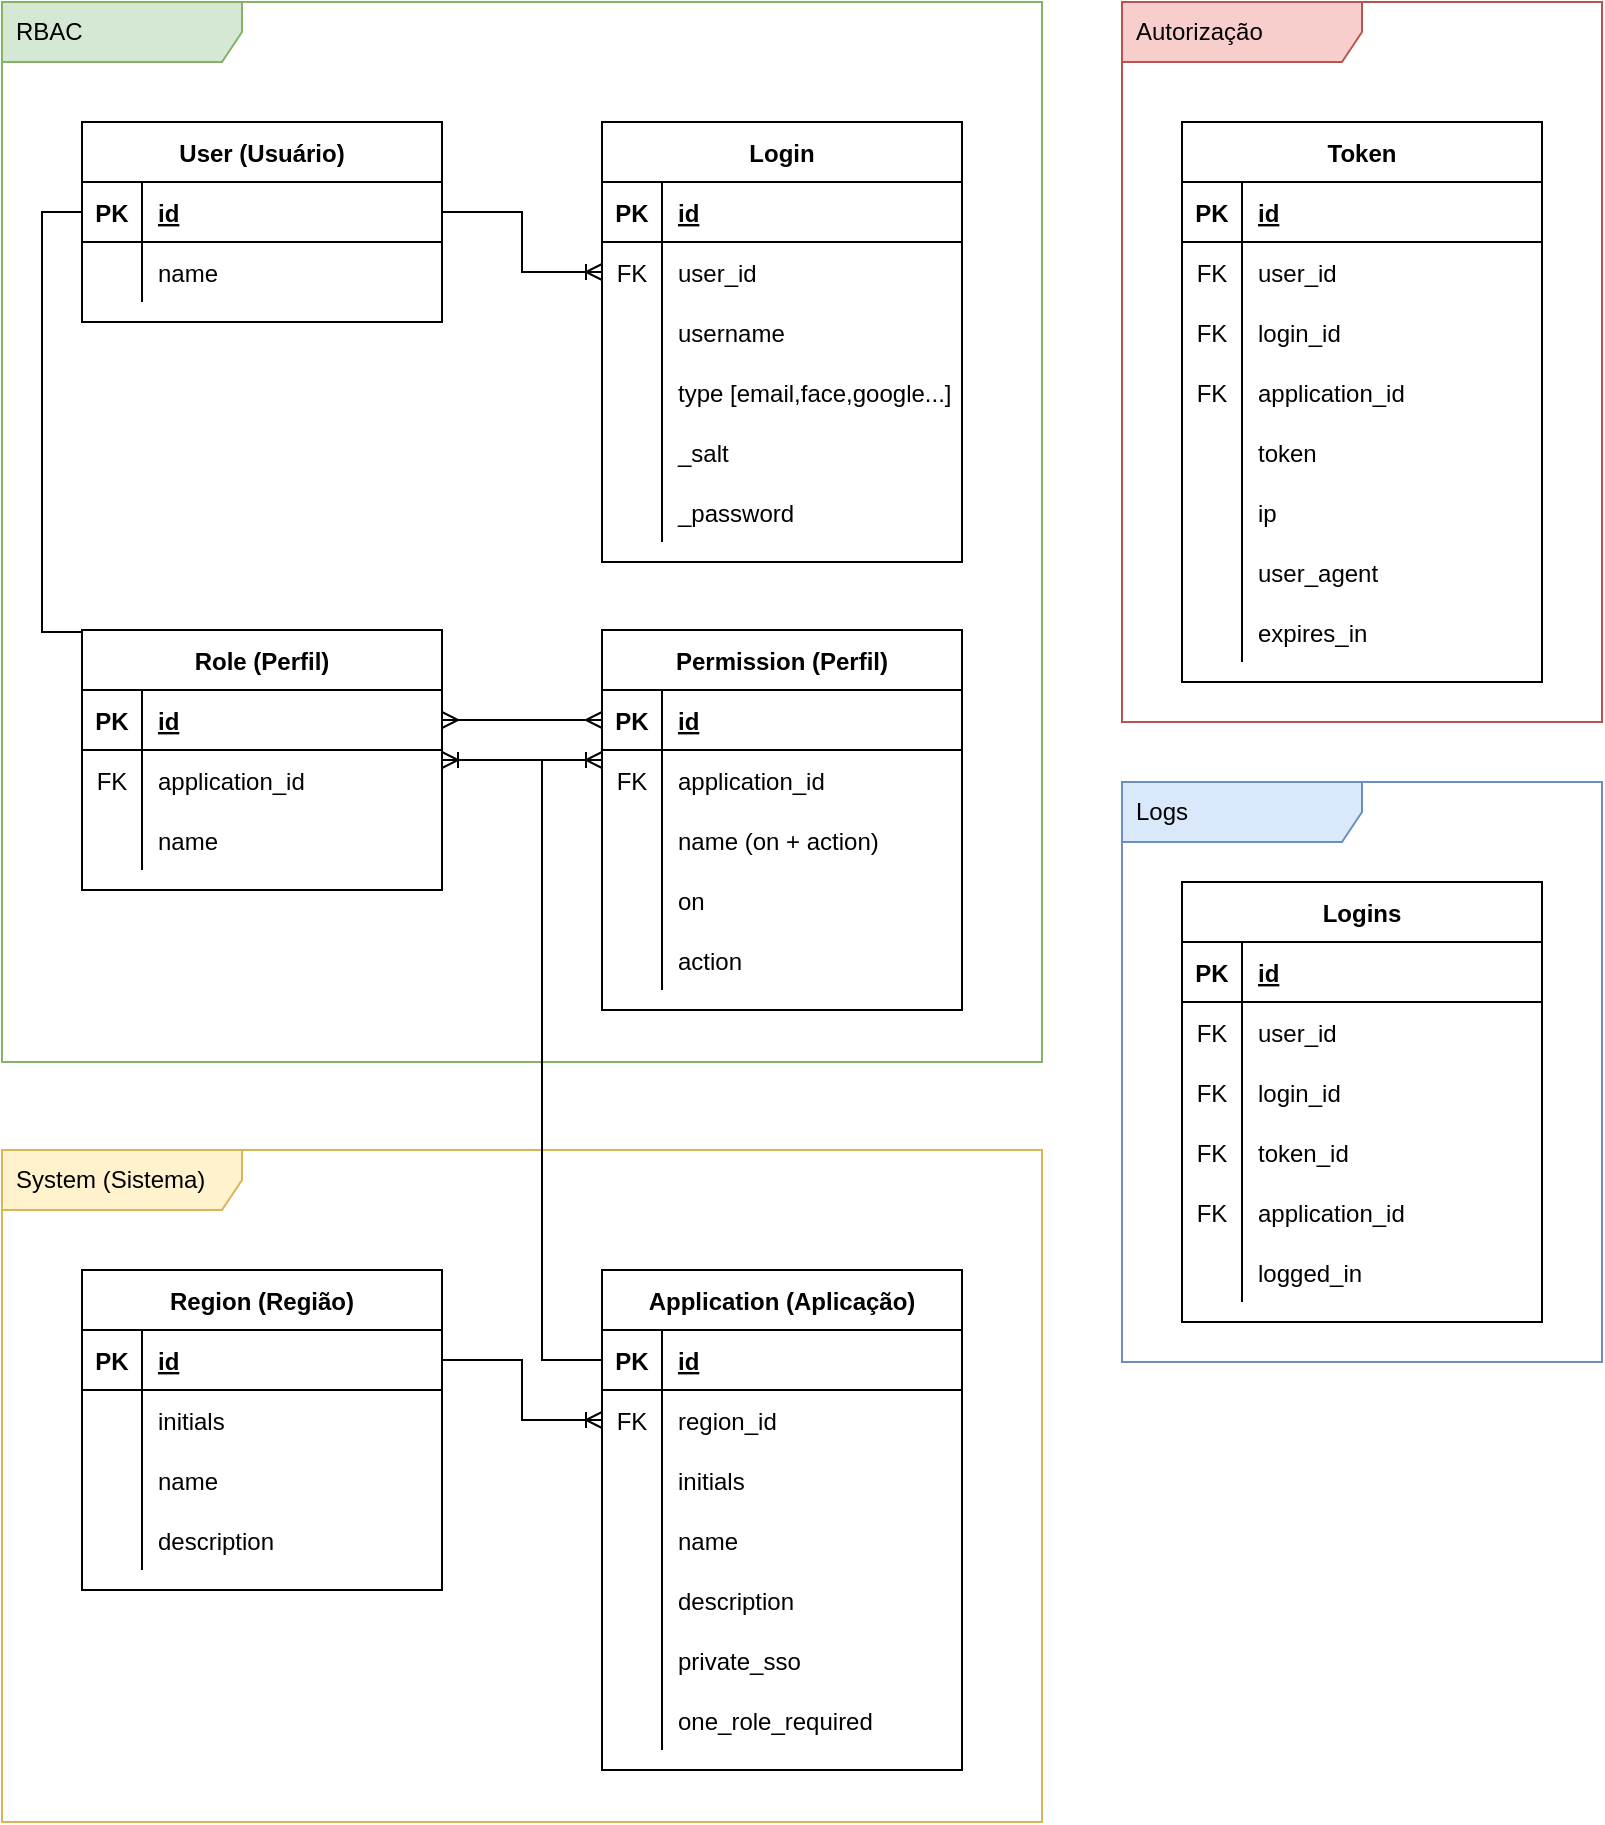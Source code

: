 <mxfile version="17.4.2" type="device"><diagram id="7L22PX9QV5Uu25FfbXxa" name="Page-1"><mxGraphModel dx="1422" dy="873" grid="1" gridSize="10" guides="1" tooltips="1" connect="1" arrows="1" fold="1" page="1" pageScale="1" pageWidth="850" pageHeight="1100" math="0" shadow="0"><root><mxCell id="0"/><mxCell id="1" parent="0"/><mxCell id="pGG53YKGma42JUIy1gXs-1" value="RBAC" style="shape=umlFrame;whiteSpace=wrap;html=1;width=120;height=30;boundedLbl=1;verticalAlign=middle;align=left;spacingLeft=5;fillColor=#d5e8d4;strokeColor=#82b366;swimlaneFillColor=default;" parent="1" vertex="1"><mxGeometry x="23" y="30" width="520" height="530" as="geometry"/></mxCell><mxCell id="pGG53YKGma42JUIy1gXs-2" value="Autorização" style="shape=umlFrame;whiteSpace=wrap;html=1;width=120;height=30;boundedLbl=1;verticalAlign=middle;align=left;spacingLeft=5;fillColor=#f8cecc;strokeColor=#b85450;swimlaneFillColor=default;" parent="1" vertex="1"><mxGeometry x="583" y="30" width="240" height="360" as="geometry"/></mxCell><mxCell id="pGG53YKGma42JUIy1gXs-66" style="edgeStyle=orthogonalEdgeStyle;rounded=0;orthogonalLoop=1;jettySize=auto;html=1;endArrow=ERoneToMany;endFill=0;" parent="1" source="pGG53YKGma42JUIy1gXs-23" target="pGG53YKGma42JUIy1gXs-36" edge="1"><mxGeometry relative="1" as="geometry"><Array as="points"><mxPoint x="43" y="135"/><mxPoint x="43" y="345"/></Array></mxGeometry></mxCell><mxCell id="pGG53YKGma42JUIy1gXs-22" value="User (Usuário)" style="shape=table;startSize=30;container=1;collapsible=1;childLayout=tableLayout;fixedRows=1;rowLines=0;fontStyle=1;align=center;resizeLast=1;" parent="1" vertex="1"><mxGeometry x="63" y="90" width="180" height="100" as="geometry"><mxRectangle x="60" y="400" width="60" height="30" as="alternateBounds"/></mxGeometry></mxCell><mxCell id="pGG53YKGma42JUIy1gXs-23" value="" style="shape=tableRow;horizontal=0;startSize=0;swimlaneHead=0;swimlaneBody=0;fillColor=none;collapsible=0;dropTarget=0;points=[[0,0.5],[1,0.5]];portConstraint=eastwest;top=0;left=0;right=0;bottom=1;" parent="pGG53YKGma42JUIy1gXs-22" vertex="1"><mxGeometry y="30" width="180" height="30" as="geometry"/></mxCell><mxCell id="pGG53YKGma42JUIy1gXs-24" value="PK" style="shape=partialRectangle;connectable=0;fillColor=none;top=0;left=0;bottom=0;right=0;fontStyle=1;overflow=hidden;" parent="pGG53YKGma42JUIy1gXs-23" vertex="1"><mxGeometry width="30" height="30" as="geometry"><mxRectangle width="30" height="30" as="alternateBounds"/></mxGeometry></mxCell><mxCell id="pGG53YKGma42JUIy1gXs-25" value="id" style="shape=partialRectangle;connectable=0;fillColor=none;top=0;left=0;bottom=0;right=0;align=left;spacingLeft=6;fontStyle=5;overflow=hidden;" parent="pGG53YKGma42JUIy1gXs-23" vertex="1"><mxGeometry x="30" width="150" height="30" as="geometry"><mxRectangle width="150" height="30" as="alternateBounds"/></mxGeometry></mxCell><mxCell id="pGG53YKGma42JUIy1gXs-26" value="" style="shape=tableRow;horizontal=0;startSize=0;swimlaneHead=0;swimlaneBody=0;fillColor=none;collapsible=0;dropTarget=0;points=[[0,0.5],[1,0.5]];portConstraint=eastwest;top=0;left=0;right=0;bottom=0;" parent="pGG53YKGma42JUIy1gXs-22" vertex="1"><mxGeometry y="60" width="180" height="30" as="geometry"/></mxCell><mxCell id="pGG53YKGma42JUIy1gXs-27" value="" style="shape=partialRectangle;connectable=0;fillColor=none;top=0;left=0;bottom=0;right=0;editable=1;overflow=hidden;" parent="pGG53YKGma42JUIy1gXs-26" vertex="1"><mxGeometry width="30" height="30" as="geometry"><mxRectangle width="30" height="30" as="alternateBounds"/></mxGeometry></mxCell><mxCell id="pGG53YKGma42JUIy1gXs-28" value="name" style="shape=partialRectangle;connectable=0;fillColor=none;top=0;left=0;bottom=0;right=0;align=left;spacingLeft=6;overflow=hidden;" parent="pGG53YKGma42JUIy1gXs-26" vertex="1"><mxGeometry x="30" width="150" height="30" as="geometry"><mxRectangle width="150" height="30" as="alternateBounds"/></mxGeometry></mxCell><mxCell id="pGG53YKGma42JUIy1gXs-35" value="Role (Perfil)" style="shape=table;startSize=30;container=1;collapsible=1;childLayout=tableLayout;fixedRows=1;rowLines=0;fontStyle=1;align=center;resizeLast=1;" parent="1" vertex="1"><mxGeometry x="63" y="344" width="180" height="130" as="geometry"><mxRectangle x="60" y="400" width="60" height="30" as="alternateBounds"/></mxGeometry></mxCell><mxCell id="pGG53YKGma42JUIy1gXs-36" value="" style="shape=tableRow;horizontal=0;startSize=0;swimlaneHead=0;swimlaneBody=0;fillColor=none;collapsible=0;dropTarget=0;points=[[0,0.5],[1,0.5]];portConstraint=eastwest;top=0;left=0;right=0;bottom=1;" parent="pGG53YKGma42JUIy1gXs-35" vertex="1"><mxGeometry y="30" width="180" height="30" as="geometry"/></mxCell><mxCell id="pGG53YKGma42JUIy1gXs-37" value="PK" style="shape=partialRectangle;connectable=0;fillColor=none;top=0;left=0;bottom=0;right=0;fontStyle=1;overflow=hidden;" parent="pGG53YKGma42JUIy1gXs-36" vertex="1"><mxGeometry width="30" height="30" as="geometry"><mxRectangle width="30" height="30" as="alternateBounds"/></mxGeometry></mxCell><mxCell id="pGG53YKGma42JUIy1gXs-38" value="id" style="shape=partialRectangle;connectable=0;fillColor=none;top=0;left=0;bottom=0;right=0;align=left;spacingLeft=6;fontStyle=5;overflow=hidden;" parent="pGG53YKGma42JUIy1gXs-36" vertex="1"><mxGeometry x="30" width="150" height="30" as="geometry"><mxRectangle width="150" height="30" as="alternateBounds"/></mxGeometry></mxCell><mxCell id="pGG53YKGma42JUIy1gXs-45" value="" style="shape=tableRow;horizontal=0;startSize=0;swimlaneHead=0;swimlaneBody=0;fillColor=none;collapsible=0;dropTarget=0;points=[[0,0.5],[1,0.5]];portConstraint=eastwest;top=0;left=0;right=0;bottom=0;" parent="pGG53YKGma42JUIy1gXs-35" vertex="1"><mxGeometry y="60" width="180" height="30" as="geometry"/></mxCell><mxCell id="pGG53YKGma42JUIy1gXs-46" value="FK" style="shape=partialRectangle;connectable=0;fillColor=none;top=0;left=0;bottom=0;right=0;fontStyle=0;overflow=hidden;" parent="pGG53YKGma42JUIy1gXs-45" vertex="1"><mxGeometry width="30" height="30" as="geometry"><mxRectangle width="30" height="30" as="alternateBounds"/></mxGeometry></mxCell><mxCell id="pGG53YKGma42JUIy1gXs-47" value="application_id" style="shape=partialRectangle;connectable=0;fillColor=none;top=0;left=0;bottom=0;right=0;align=left;spacingLeft=6;fontStyle=0;overflow=hidden;" parent="pGG53YKGma42JUIy1gXs-45" vertex="1"><mxGeometry x="30" width="150" height="30" as="geometry"><mxRectangle width="150" height="30" as="alternateBounds"/></mxGeometry></mxCell><mxCell id="pGG53YKGma42JUIy1gXs-39" value="" style="shape=tableRow;horizontal=0;startSize=0;swimlaneHead=0;swimlaneBody=0;fillColor=none;collapsible=0;dropTarget=0;points=[[0,0.5],[1,0.5]];portConstraint=eastwest;top=0;left=0;right=0;bottom=0;" parent="pGG53YKGma42JUIy1gXs-35" vertex="1"><mxGeometry y="90" width="180" height="30" as="geometry"/></mxCell><mxCell id="pGG53YKGma42JUIy1gXs-40" value="" style="shape=partialRectangle;connectable=0;fillColor=none;top=0;left=0;bottom=0;right=0;editable=1;overflow=hidden;" parent="pGG53YKGma42JUIy1gXs-39" vertex="1"><mxGeometry width="30" height="30" as="geometry"><mxRectangle width="30" height="30" as="alternateBounds"/></mxGeometry></mxCell><mxCell id="pGG53YKGma42JUIy1gXs-41" value="name" style="shape=partialRectangle;connectable=0;fillColor=none;top=0;left=0;bottom=0;right=0;align=left;spacingLeft=6;overflow=hidden;" parent="pGG53YKGma42JUIy1gXs-39" vertex="1"><mxGeometry x="30" width="150" height="30" as="geometry"><mxRectangle width="150" height="30" as="alternateBounds"/></mxGeometry></mxCell><mxCell id="pGG53YKGma42JUIy1gXs-48" value="System (Sistema)" style="shape=umlFrame;whiteSpace=wrap;html=1;width=120;height=30;boundedLbl=1;verticalAlign=middle;align=left;spacingLeft=5;fillColor=#fff2cc;strokeColor=#d6b656;swimlaneFillColor=default;" parent="1" vertex="1"><mxGeometry x="23" y="604" width="520" height="336" as="geometry"/></mxCell><mxCell id="pGG53YKGma42JUIy1gXs-49" value="Permission (Perfil)" style="shape=table;startSize=30;container=1;collapsible=1;childLayout=tableLayout;fixedRows=1;rowLines=0;fontStyle=1;align=center;resizeLast=1;" parent="1" vertex="1"><mxGeometry x="323" y="344" width="180" height="190" as="geometry"><mxRectangle x="60" y="400" width="60" height="30" as="alternateBounds"/></mxGeometry></mxCell><mxCell id="pGG53YKGma42JUIy1gXs-50" value="" style="shape=tableRow;horizontal=0;startSize=0;swimlaneHead=0;swimlaneBody=0;fillColor=none;collapsible=0;dropTarget=0;points=[[0,0.5],[1,0.5]];portConstraint=eastwest;top=0;left=0;right=0;bottom=1;" parent="pGG53YKGma42JUIy1gXs-49" vertex="1"><mxGeometry y="30" width="180" height="30" as="geometry"/></mxCell><mxCell id="pGG53YKGma42JUIy1gXs-51" value="PK" style="shape=partialRectangle;connectable=0;fillColor=none;top=0;left=0;bottom=0;right=0;fontStyle=1;overflow=hidden;" parent="pGG53YKGma42JUIy1gXs-50" vertex="1"><mxGeometry width="30" height="30" as="geometry"><mxRectangle width="30" height="30" as="alternateBounds"/></mxGeometry></mxCell><mxCell id="pGG53YKGma42JUIy1gXs-52" value="id" style="shape=partialRectangle;connectable=0;fillColor=none;top=0;left=0;bottom=0;right=0;align=left;spacingLeft=6;fontStyle=5;overflow=hidden;" parent="pGG53YKGma42JUIy1gXs-50" vertex="1"><mxGeometry x="30" width="150" height="30" as="geometry"><mxRectangle width="150" height="30" as="alternateBounds"/></mxGeometry></mxCell><mxCell id="pGG53YKGma42JUIy1gXs-53" value="" style="shape=tableRow;horizontal=0;startSize=0;swimlaneHead=0;swimlaneBody=0;fillColor=none;collapsible=0;dropTarget=0;points=[[0,0.5],[1,0.5]];portConstraint=eastwest;top=0;left=0;right=0;bottom=0;" parent="pGG53YKGma42JUIy1gXs-49" vertex="1"><mxGeometry y="60" width="180" height="30" as="geometry"/></mxCell><mxCell id="pGG53YKGma42JUIy1gXs-54" value="FK" style="shape=partialRectangle;connectable=0;fillColor=none;top=0;left=0;bottom=0;right=0;fontStyle=0;overflow=hidden;" parent="pGG53YKGma42JUIy1gXs-53" vertex="1"><mxGeometry width="30" height="30" as="geometry"><mxRectangle width="30" height="30" as="alternateBounds"/></mxGeometry></mxCell><mxCell id="pGG53YKGma42JUIy1gXs-55" value="application_id" style="shape=partialRectangle;connectable=0;fillColor=none;top=0;left=0;bottom=0;right=0;align=left;spacingLeft=6;fontStyle=0;overflow=hidden;" parent="pGG53YKGma42JUIy1gXs-53" vertex="1"><mxGeometry x="30" width="150" height="30" as="geometry"><mxRectangle width="150" height="30" as="alternateBounds"/></mxGeometry></mxCell><mxCell id="pGG53YKGma42JUIy1gXs-63" value="" style="shape=tableRow;horizontal=0;startSize=0;swimlaneHead=0;swimlaneBody=0;fillColor=none;collapsible=0;dropTarget=0;points=[[0,0.5],[1,0.5]];portConstraint=eastwest;top=0;left=0;right=0;bottom=0;" parent="pGG53YKGma42JUIy1gXs-49" vertex="1"><mxGeometry y="90" width="180" height="30" as="geometry"/></mxCell><mxCell id="pGG53YKGma42JUIy1gXs-64" value="" style="shape=partialRectangle;connectable=0;fillColor=none;top=0;left=0;bottom=0;right=0;editable=1;overflow=hidden;" parent="pGG53YKGma42JUIy1gXs-63" vertex="1"><mxGeometry width="30" height="30" as="geometry"><mxRectangle width="30" height="30" as="alternateBounds"/></mxGeometry></mxCell><mxCell id="pGG53YKGma42JUIy1gXs-65" value="name (on + action)" style="shape=partialRectangle;connectable=0;fillColor=none;top=0;left=0;bottom=0;right=0;align=left;spacingLeft=6;overflow=hidden;" parent="pGG53YKGma42JUIy1gXs-63" vertex="1"><mxGeometry x="30" width="150" height="30" as="geometry"><mxRectangle width="150" height="30" as="alternateBounds"/></mxGeometry></mxCell><mxCell id="pGG53YKGma42JUIy1gXs-56" value="" style="shape=tableRow;horizontal=0;startSize=0;swimlaneHead=0;swimlaneBody=0;fillColor=none;collapsible=0;dropTarget=0;points=[[0,0.5],[1,0.5]];portConstraint=eastwest;top=0;left=0;right=0;bottom=0;" parent="pGG53YKGma42JUIy1gXs-49" vertex="1"><mxGeometry y="120" width="180" height="30" as="geometry"/></mxCell><mxCell id="pGG53YKGma42JUIy1gXs-57" value="" style="shape=partialRectangle;connectable=0;fillColor=none;top=0;left=0;bottom=0;right=0;editable=1;overflow=hidden;" parent="pGG53YKGma42JUIy1gXs-56" vertex="1"><mxGeometry width="30" height="30" as="geometry"><mxRectangle width="30" height="30" as="alternateBounds"/></mxGeometry></mxCell><mxCell id="pGG53YKGma42JUIy1gXs-58" value="on" style="shape=partialRectangle;connectable=0;fillColor=none;top=0;left=0;bottom=0;right=0;align=left;spacingLeft=6;overflow=hidden;" parent="pGG53YKGma42JUIy1gXs-56" vertex="1"><mxGeometry x="30" width="150" height="30" as="geometry"><mxRectangle width="150" height="30" as="alternateBounds"/></mxGeometry></mxCell><mxCell id="pGG53YKGma42JUIy1gXs-60" value="" style="shape=tableRow;horizontal=0;startSize=0;swimlaneHead=0;swimlaneBody=0;fillColor=none;collapsible=0;dropTarget=0;points=[[0,0.5],[1,0.5]];portConstraint=eastwest;top=0;left=0;right=0;bottom=0;" parent="pGG53YKGma42JUIy1gXs-49" vertex="1"><mxGeometry y="150" width="180" height="30" as="geometry"/></mxCell><mxCell id="pGG53YKGma42JUIy1gXs-61" value="" style="shape=partialRectangle;connectable=0;fillColor=none;top=0;left=0;bottom=0;right=0;editable=1;overflow=hidden;" parent="pGG53YKGma42JUIy1gXs-60" vertex="1"><mxGeometry width="30" height="30" as="geometry"><mxRectangle width="30" height="30" as="alternateBounds"/></mxGeometry></mxCell><mxCell id="pGG53YKGma42JUIy1gXs-62" value="action" style="shape=partialRectangle;connectable=0;fillColor=none;top=0;left=0;bottom=0;right=0;align=left;spacingLeft=6;overflow=hidden;" parent="pGG53YKGma42JUIy1gXs-60" vertex="1"><mxGeometry x="30" width="150" height="30" as="geometry"><mxRectangle width="150" height="30" as="alternateBounds"/></mxGeometry></mxCell><mxCell id="pGG53YKGma42JUIy1gXs-67" style="edgeStyle=orthogonalEdgeStyle;rounded=0;orthogonalLoop=1;jettySize=auto;html=1;endArrow=ERmany;endFill=0;startArrow=ERmany;startFill=0;" parent="1" source="pGG53YKGma42JUIy1gXs-36" target="pGG53YKGma42JUIy1gXs-50" edge="1"><mxGeometry relative="1" as="geometry"/></mxCell><mxCell id="pGG53YKGma42JUIy1gXs-68" value="Region (Região)" style="shape=table;startSize=30;container=1;collapsible=1;childLayout=tableLayout;fixedRows=1;rowLines=0;fontStyle=1;align=center;resizeLast=1;" parent="1" vertex="1"><mxGeometry x="63" y="664" width="180" height="160" as="geometry"><mxRectangle x="60" y="400" width="60" height="30" as="alternateBounds"/></mxGeometry></mxCell><mxCell id="pGG53YKGma42JUIy1gXs-69" value="" style="shape=tableRow;horizontal=0;startSize=0;swimlaneHead=0;swimlaneBody=0;fillColor=none;collapsible=0;dropTarget=0;points=[[0,0.5],[1,0.5]];portConstraint=eastwest;top=0;left=0;right=0;bottom=1;" parent="pGG53YKGma42JUIy1gXs-68" vertex="1"><mxGeometry y="30" width="180" height="30" as="geometry"/></mxCell><mxCell id="pGG53YKGma42JUIy1gXs-70" value="PK" style="shape=partialRectangle;connectable=0;fillColor=none;top=0;left=0;bottom=0;right=0;fontStyle=1;overflow=hidden;" parent="pGG53YKGma42JUIy1gXs-69" vertex="1"><mxGeometry width="30" height="30" as="geometry"><mxRectangle width="30" height="30" as="alternateBounds"/></mxGeometry></mxCell><mxCell id="pGG53YKGma42JUIy1gXs-71" value="id" style="shape=partialRectangle;connectable=0;fillColor=none;top=0;left=0;bottom=0;right=0;align=left;spacingLeft=6;fontStyle=5;overflow=hidden;" parent="pGG53YKGma42JUIy1gXs-69" vertex="1"><mxGeometry x="30" width="150" height="30" as="geometry"><mxRectangle width="150" height="30" as="alternateBounds"/></mxGeometry></mxCell><mxCell id="pGG53YKGma42JUIy1gXs-72" value="" style="shape=tableRow;horizontal=0;startSize=0;swimlaneHead=0;swimlaneBody=0;fillColor=none;collapsible=0;dropTarget=0;points=[[0,0.5],[1,0.5]];portConstraint=eastwest;top=0;left=0;right=0;bottom=0;" parent="pGG53YKGma42JUIy1gXs-68" vertex="1"><mxGeometry y="60" width="180" height="30" as="geometry"/></mxCell><mxCell id="pGG53YKGma42JUIy1gXs-73" value="" style="shape=partialRectangle;connectable=0;fillColor=none;top=0;left=0;bottom=0;right=0;editable=1;overflow=hidden;" parent="pGG53YKGma42JUIy1gXs-72" vertex="1"><mxGeometry width="30" height="30" as="geometry"><mxRectangle width="30" height="30" as="alternateBounds"/></mxGeometry></mxCell><mxCell id="pGG53YKGma42JUIy1gXs-74" value="initials" style="shape=partialRectangle;connectable=0;fillColor=none;top=0;left=0;bottom=0;right=0;align=left;spacingLeft=6;overflow=hidden;" parent="pGG53YKGma42JUIy1gXs-72" vertex="1"><mxGeometry x="30" width="150" height="30" as="geometry"><mxRectangle width="150" height="30" as="alternateBounds"/></mxGeometry></mxCell><mxCell id="TY3acSl_LxQXNYoDr1w_-2" value="" style="shape=tableRow;horizontal=0;startSize=0;swimlaneHead=0;swimlaneBody=0;fillColor=none;collapsible=0;dropTarget=0;points=[[0,0.5],[1,0.5]];portConstraint=eastwest;top=0;left=0;right=0;bottom=0;" vertex="1" parent="pGG53YKGma42JUIy1gXs-68"><mxGeometry y="90" width="180" height="30" as="geometry"/></mxCell><mxCell id="TY3acSl_LxQXNYoDr1w_-3" value="" style="shape=partialRectangle;connectable=0;fillColor=none;top=0;left=0;bottom=0;right=0;editable=1;overflow=hidden;" vertex="1" parent="TY3acSl_LxQXNYoDr1w_-2"><mxGeometry width="30" height="30" as="geometry"><mxRectangle width="30" height="30" as="alternateBounds"/></mxGeometry></mxCell><mxCell id="TY3acSl_LxQXNYoDr1w_-4" value="name" style="shape=partialRectangle;connectable=0;fillColor=none;top=0;left=0;bottom=0;right=0;align=left;spacingLeft=6;overflow=hidden;" vertex="1" parent="TY3acSl_LxQXNYoDr1w_-2"><mxGeometry x="30" width="150" height="30" as="geometry"><mxRectangle width="150" height="30" as="alternateBounds"/></mxGeometry></mxCell><mxCell id="7OLPTeiI4jVUDo6cS-9v-1" value="" style="shape=tableRow;horizontal=0;startSize=0;swimlaneHead=0;swimlaneBody=0;fillColor=none;collapsible=0;dropTarget=0;points=[[0,0.5],[1,0.5]];portConstraint=eastwest;top=0;left=0;right=0;bottom=0;" parent="pGG53YKGma42JUIy1gXs-68" vertex="1"><mxGeometry y="120" width="180" height="30" as="geometry"/></mxCell><mxCell id="7OLPTeiI4jVUDo6cS-9v-2" value="" style="shape=partialRectangle;connectable=0;fillColor=none;top=0;left=0;bottom=0;right=0;editable=1;overflow=hidden;" parent="7OLPTeiI4jVUDo6cS-9v-1" vertex="1"><mxGeometry width="30" height="30" as="geometry"><mxRectangle width="30" height="30" as="alternateBounds"/></mxGeometry></mxCell><mxCell id="7OLPTeiI4jVUDo6cS-9v-3" value="description" style="shape=partialRectangle;connectable=0;fillColor=none;top=0;left=0;bottom=0;right=0;align=left;spacingLeft=6;overflow=hidden;" parent="7OLPTeiI4jVUDo6cS-9v-1" vertex="1"><mxGeometry x="30" width="150" height="30" as="geometry"><mxRectangle width="150" height="30" as="alternateBounds"/></mxGeometry></mxCell><mxCell id="pGG53YKGma42JUIy1gXs-75" value="Application (Aplicação)" style="shape=table;startSize=30;container=1;collapsible=1;childLayout=tableLayout;fixedRows=1;rowLines=0;fontStyle=1;align=center;resizeLast=1;" parent="1" vertex="1"><mxGeometry x="323" y="664" width="180" height="250" as="geometry"><mxRectangle x="60" y="400" width="60" height="30" as="alternateBounds"/></mxGeometry></mxCell><mxCell id="pGG53YKGma42JUIy1gXs-76" value="" style="shape=tableRow;horizontal=0;startSize=0;swimlaneHead=0;swimlaneBody=0;fillColor=none;collapsible=0;dropTarget=0;points=[[0,0.5],[1,0.5]];portConstraint=eastwest;top=0;left=0;right=0;bottom=1;" parent="pGG53YKGma42JUIy1gXs-75" vertex="1"><mxGeometry y="30" width="180" height="30" as="geometry"/></mxCell><mxCell id="pGG53YKGma42JUIy1gXs-77" value="PK" style="shape=partialRectangle;connectable=0;fillColor=none;top=0;left=0;bottom=0;right=0;fontStyle=1;overflow=hidden;" parent="pGG53YKGma42JUIy1gXs-76" vertex="1"><mxGeometry width="30" height="30" as="geometry"><mxRectangle width="30" height="30" as="alternateBounds"/></mxGeometry></mxCell><mxCell id="pGG53YKGma42JUIy1gXs-78" value="id" style="shape=partialRectangle;connectable=0;fillColor=none;top=0;left=0;bottom=0;right=0;align=left;spacingLeft=6;fontStyle=5;overflow=hidden;" parent="pGG53YKGma42JUIy1gXs-76" vertex="1"><mxGeometry x="30" width="150" height="30" as="geometry"><mxRectangle width="150" height="30" as="alternateBounds"/></mxGeometry></mxCell><mxCell id="pGG53YKGma42JUIy1gXs-82" value="" style="shape=tableRow;horizontal=0;startSize=0;swimlaneHead=0;swimlaneBody=0;fillColor=none;collapsible=0;dropTarget=0;points=[[0,0.5],[1,0.5]];portConstraint=eastwest;top=0;left=0;right=0;bottom=0;" parent="pGG53YKGma42JUIy1gXs-75" vertex="1"><mxGeometry y="60" width="180" height="30" as="geometry"/></mxCell><mxCell id="pGG53YKGma42JUIy1gXs-83" value="FK" style="shape=partialRectangle;connectable=0;fillColor=none;top=0;left=0;bottom=0;right=0;fontStyle=0;overflow=hidden;" parent="pGG53YKGma42JUIy1gXs-82" vertex="1"><mxGeometry width="30" height="30" as="geometry"><mxRectangle width="30" height="30" as="alternateBounds"/></mxGeometry></mxCell><mxCell id="pGG53YKGma42JUIy1gXs-84" value="region_id" style="shape=partialRectangle;connectable=0;fillColor=none;top=0;left=0;bottom=0;right=0;align=left;spacingLeft=6;fontStyle=0;overflow=hidden;" parent="pGG53YKGma42JUIy1gXs-82" vertex="1"><mxGeometry x="30" width="150" height="30" as="geometry"><mxRectangle width="150" height="30" as="alternateBounds"/></mxGeometry></mxCell><mxCell id="TY3acSl_LxQXNYoDr1w_-5" value="" style="shape=tableRow;horizontal=0;startSize=0;swimlaneHead=0;swimlaneBody=0;fillColor=none;collapsible=0;dropTarget=0;points=[[0,0.5],[1,0.5]];portConstraint=eastwest;top=0;left=0;right=0;bottom=0;" vertex="1" parent="pGG53YKGma42JUIy1gXs-75"><mxGeometry y="90" width="180" height="30" as="geometry"/></mxCell><mxCell id="TY3acSl_LxQXNYoDr1w_-6" value="" style="shape=partialRectangle;connectable=0;fillColor=none;top=0;left=0;bottom=0;right=0;editable=1;overflow=hidden;" vertex="1" parent="TY3acSl_LxQXNYoDr1w_-5"><mxGeometry width="30" height="30" as="geometry"><mxRectangle width="30" height="30" as="alternateBounds"/></mxGeometry></mxCell><mxCell id="TY3acSl_LxQXNYoDr1w_-7" value="initials" style="shape=partialRectangle;connectable=0;fillColor=none;top=0;left=0;bottom=0;right=0;align=left;spacingLeft=6;overflow=hidden;" vertex="1" parent="TY3acSl_LxQXNYoDr1w_-5"><mxGeometry x="30" width="150" height="30" as="geometry"><mxRectangle width="150" height="30" as="alternateBounds"/></mxGeometry></mxCell><mxCell id="pGG53YKGma42JUIy1gXs-79" value="" style="shape=tableRow;horizontal=0;startSize=0;swimlaneHead=0;swimlaneBody=0;fillColor=none;collapsible=0;dropTarget=0;points=[[0,0.5],[1,0.5]];portConstraint=eastwest;top=0;left=0;right=0;bottom=0;" parent="pGG53YKGma42JUIy1gXs-75" vertex="1"><mxGeometry y="120" width="180" height="30" as="geometry"/></mxCell><mxCell id="pGG53YKGma42JUIy1gXs-80" value="" style="shape=partialRectangle;connectable=0;fillColor=none;top=0;left=0;bottom=0;right=0;editable=1;overflow=hidden;" parent="pGG53YKGma42JUIy1gXs-79" vertex="1"><mxGeometry width="30" height="30" as="geometry"><mxRectangle width="30" height="30" as="alternateBounds"/></mxGeometry></mxCell><mxCell id="pGG53YKGma42JUIy1gXs-81" value="name" style="shape=partialRectangle;connectable=0;fillColor=none;top=0;left=0;bottom=0;right=0;align=left;spacingLeft=6;overflow=hidden;" parent="pGG53YKGma42JUIy1gXs-79" vertex="1"><mxGeometry x="30" width="150" height="30" as="geometry"><mxRectangle width="150" height="30" as="alternateBounds"/></mxGeometry></mxCell><mxCell id="7OLPTeiI4jVUDo6cS-9v-4" value="" style="shape=tableRow;horizontal=0;startSize=0;swimlaneHead=0;swimlaneBody=0;fillColor=none;collapsible=0;dropTarget=0;points=[[0,0.5],[1,0.5]];portConstraint=eastwest;top=0;left=0;right=0;bottom=0;" parent="pGG53YKGma42JUIy1gXs-75" vertex="1"><mxGeometry y="150" width="180" height="30" as="geometry"/></mxCell><mxCell id="7OLPTeiI4jVUDo6cS-9v-5" value="" style="shape=partialRectangle;connectable=0;fillColor=none;top=0;left=0;bottom=0;right=0;editable=1;overflow=hidden;" parent="7OLPTeiI4jVUDo6cS-9v-4" vertex="1"><mxGeometry width="30" height="30" as="geometry"><mxRectangle width="30" height="30" as="alternateBounds"/></mxGeometry></mxCell><mxCell id="7OLPTeiI4jVUDo6cS-9v-6" value="description" style="shape=partialRectangle;connectable=0;fillColor=none;top=0;left=0;bottom=0;right=0;align=left;spacingLeft=6;overflow=hidden;" parent="7OLPTeiI4jVUDo6cS-9v-4" vertex="1"><mxGeometry x="30" width="150" height="30" as="geometry"><mxRectangle width="150" height="30" as="alternateBounds"/></mxGeometry></mxCell><mxCell id="TY3acSl_LxQXNYoDr1w_-9" value="" style="shape=tableRow;horizontal=0;startSize=0;swimlaneHead=0;swimlaneBody=0;fillColor=none;collapsible=0;dropTarget=0;points=[[0,0.5],[1,0.5]];portConstraint=eastwest;top=0;left=0;right=0;bottom=0;" vertex="1" parent="pGG53YKGma42JUIy1gXs-75"><mxGeometry y="180" width="180" height="30" as="geometry"/></mxCell><mxCell id="TY3acSl_LxQXNYoDr1w_-10" value="" style="shape=partialRectangle;connectable=0;fillColor=none;top=0;left=0;bottom=0;right=0;editable=1;overflow=hidden;" vertex="1" parent="TY3acSl_LxQXNYoDr1w_-9"><mxGeometry width="30" height="30" as="geometry"><mxRectangle width="30" height="30" as="alternateBounds"/></mxGeometry></mxCell><mxCell id="TY3acSl_LxQXNYoDr1w_-11" value="private_sso" style="shape=partialRectangle;connectable=0;fillColor=none;top=0;left=0;bottom=0;right=0;align=left;spacingLeft=6;overflow=hidden;" vertex="1" parent="TY3acSl_LxQXNYoDr1w_-9"><mxGeometry x="30" width="150" height="30" as="geometry"><mxRectangle width="150" height="30" as="alternateBounds"/></mxGeometry></mxCell><mxCell id="TY3acSl_LxQXNYoDr1w_-16" value="" style="shape=tableRow;horizontal=0;startSize=0;swimlaneHead=0;swimlaneBody=0;fillColor=none;collapsible=0;dropTarget=0;points=[[0,0.5],[1,0.5]];portConstraint=eastwest;top=0;left=0;right=0;bottom=0;" vertex="1" parent="pGG53YKGma42JUIy1gXs-75"><mxGeometry y="210" width="180" height="30" as="geometry"/></mxCell><mxCell id="TY3acSl_LxQXNYoDr1w_-17" value="" style="shape=partialRectangle;connectable=0;fillColor=none;top=0;left=0;bottom=0;right=0;editable=1;overflow=hidden;" vertex="1" parent="TY3acSl_LxQXNYoDr1w_-16"><mxGeometry width="30" height="30" as="geometry"><mxRectangle width="30" height="30" as="alternateBounds"/></mxGeometry></mxCell><mxCell id="TY3acSl_LxQXNYoDr1w_-18" value="one_role_required" style="shape=partialRectangle;connectable=0;fillColor=none;top=0;left=0;bottom=0;right=0;align=left;spacingLeft=6;overflow=hidden;" vertex="1" parent="TY3acSl_LxQXNYoDr1w_-16"><mxGeometry x="30" width="150" height="30" as="geometry"><mxRectangle width="150" height="30" as="alternateBounds"/></mxGeometry></mxCell><mxCell id="pGG53YKGma42JUIy1gXs-85" style="edgeStyle=orthogonalEdgeStyle;rounded=0;orthogonalLoop=1;jettySize=auto;html=1;endArrow=ERoneToMany;endFill=0;" parent="1" source="pGG53YKGma42JUIy1gXs-69" target="pGG53YKGma42JUIy1gXs-82" edge="1"><mxGeometry relative="1" as="geometry"/></mxCell><mxCell id="7OLPTeiI4jVUDo6cS-9v-7" style="edgeStyle=orthogonalEdgeStyle;rounded=0;orthogonalLoop=1;jettySize=auto;html=1;endArrow=ERoneToMany;endFill=0;" parent="1" source="pGG53YKGma42JUIy1gXs-76" target="pGG53YKGma42JUIy1gXs-53" edge="1"><mxGeometry relative="1" as="geometry"><Array as="points"><mxPoint x="293" y="709"/><mxPoint x="293" y="409"/></Array></mxGeometry></mxCell><mxCell id="7OLPTeiI4jVUDo6cS-9v-8" style="edgeStyle=orthogonalEdgeStyle;rounded=0;orthogonalLoop=1;jettySize=auto;html=1;endArrow=ERoneToMany;endFill=0;" parent="1" source="pGG53YKGma42JUIy1gXs-76" target="pGG53YKGma42JUIy1gXs-45" edge="1"><mxGeometry relative="1" as="geometry"><mxPoint x="333" y="719" as="sourcePoint"/><mxPoint x="333" y="419" as="targetPoint"/><Array as="points"><mxPoint x="293" y="709"/><mxPoint x="293" y="409"/></Array></mxGeometry></mxCell><mxCell id="7OLPTeiI4jVUDo6cS-9v-9" value="Login" style="shape=table;startSize=30;container=1;collapsible=1;childLayout=tableLayout;fixedRows=1;rowLines=0;fontStyle=1;align=center;resizeLast=1;" parent="1" vertex="1"><mxGeometry x="323" y="90" width="180" height="220" as="geometry"><mxRectangle x="60" y="400" width="60" height="30" as="alternateBounds"/></mxGeometry></mxCell><mxCell id="7OLPTeiI4jVUDo6cS-9v-10" value="" style="shape=tableRow;horizontal=0;startSize=0;swimlaneHead=0;swimlaneBody=0;fillColor=none;collapsible=0;dropTarget=0;points=[[0,0.5],[1,0.5]];portConstraint=eastwest;top=0;left=0;right=0;bottom=1;" parent="7OLPTeiI4jVUDo6cS-9v-9" vertex="1"><mxGeometry y="30" width="180" height="30" as="geometry"/></mxCell><mxCell id="7OLPTeiI4jVUDo6cS-9v-11" value="PK" style="shape=partialRectangle;connectable=0;fillColor=none;top=0;left=0;bottom=0;right=0;fontStyle=1;overflow=hidden;" parent="7OLPTeiI4jVUDo6cS-9v-10" vertex="1"><mxGeometry width="30" height="30" as="geometry"><mxRectangle width="30" height="30" as="alternateBounds"/></mxGeometry></mxCell><mxCell id="7OLPTeiI4jVUDo6cS-9v-12" value="id" style="shape=partialRectangle;connectable=0;fillColor=none;top=0;left=0;bottom=0;right=0;align=left;spacingLeft=6;fontStyle=5;overflow=hidden;" parent="7OLPTeiI4jVUDo6cS-9v-10" vertex="1"><mxGeometry x="30" width="150" height="30" as="geometry"><mxRectangle width="150" height="30" as="alternateBounds"/></mxGeometry></mxCell><mxCell id="7OLPTeiI4jVUDo6cS-9v-44" value="" style="shape=tableRow;horizontal=0;startSize=0;swimlaneHead=0;swimlaneBody=0;fillColor=none;collapsible=0;dropTarget=0;points=[[0,0.5],[1,0.5]];portConstraint=eastwest;top=0;left=0;right=0;bottom=0;" parent="7OLPTeiI4jVUDo6cS-9v-9" vertex="1"><mxGeometry y="60" width="180" height="30" as="geometry"/></mxCell><mxCell id="7OLPTeiI4jVUDo6cS-9v-45" value="FK" style="shape=partialRectangle;connectable=0;fillColor=none;top=0;left=0;bottom=0;right=0;fontStyle=0;overflow=hidden;" parent="7OLPTeiI4jVUDo6cS-9v-44" vertex="1"><mxGeometry width="30" height="30" as="geometry"><mxRectangle width="30" height="30" as="alternateBounds"/></mxGeometry></mxCell><mxCell id="7OLPTeiI4jVUDo6cS-9v-46" value="user_id" style="shape=partialRectangle;connectable=0;fillColor=none;top=0;left=0;bottom=0;right=0;align=left;spacingLeft=6;fontStyle=0;overflow=hidden;" parent="7OLPTeiI4jVUDo6cS-9v-44" vertex="1"><mxGeometry x="30" width="150" height="30" as="geometry"><mxRectangle width="150" height="30" as="alternateBounds"/></mxGeometry></mxCell><mxCell id="7OLPTeiI4jVUDo6cS-9v-13" value="" style="shape=tableRow;horizontal=0;startSize=0;swimlaneHead=0;swimlaneBody=0;fillColor=none;collapsible=0;dropTarget=0;points=[[0,0.5],[1,0.5]];portConstraint=eastwest;top=0;left=0;right=0;bottom=0;" parent="7OLPTeiI4jVUDo6cS-9v-9" vertex="1"><mxGeometry y="90" width="180" height="30" as="geometry"/></mxCell><mxCell id="7OLPTeiI4jVUDo6cS-9v-14" value="" style="shape=partialRectangle;connectable=0;fillColor=none;top=0;left=0;bottom=0;right=0;editable=1;overflow=hidden;" parent="7OLPTeiI4jVUDo6cS-9v-13" vertex="1"><mxGeometry width="30" height="30" as="geometry"><mxRectangle width="30" height="30" as="alternateBounds"/></mxGeometry></mxCell><mxCell id="7OLPTeiI4jVUDo6cS-9v-15" value="username" style="shape=partialRectangle;connectable=0;fillColor=none;top=0;left=0;bottom=0;right=0;align=left;spacingLeft=6;overflow=hidden;" parent="7OLPTeiI4jVUDo6cS-9v-13" vertex="1"><mxGeometry x="30" width="150" height="30" as="geometry"><mxRectangle width="150" height="30" as="alternateBounds"/></mxGeometry></mxCell><mxCell id="7OLPTeiI4jVUDo6cS-9v-24" value="" style="shape=tableRow;horizontal=0;startSize=0;swimlaneHead=0;swimlaneBody=0;fillColor=none;collapsible=0;dropTarget=0;points=[[0,0.5],[1,0.5]];portConstraint=eastwest;top=0;left=0;right=0;bottom=0;" parent="7OLPTeiI4jVUDo6cS-9v-9" vertex="1"><mxGeometry y="120" width="180" height="30" as="geometry"/></mxCell><mxCell id="7OLPTeiI4jVUDo6cS-9v-25" value="" style="shape=partialRectangle;connectable=0;fillColor=none;top=0;left=0;bottom=0;right=0;editable=1;overflow=hidden;" parent="7OLPTeiI4jVUDo6cS-9v-24" vertex="1"><mxGeometry width="30" height="30" as="geometry"><mxRectangle width="30" height="30" as="alternateBounds"/></mxGeometry></mxCell><mxCell id="7OLPTeiI4jVUDo6cS-9v-26" value="type [email,face,google...]" style="shape=partialRectangle;connectable=0;fillColor=none;top=0;left=0;bottom=0;right=0;align=left;spacingLeft=6;overflow=hidden;" parent="7OLPTeiI4jVUDo6cS-9v-24" vertex="1"><mxGeometry x="30" width="150" height="30" as="geometry"><mxRectangle width="150" height="30" as="alternateBounds"/></mxGeometry></mxCell><mxCell id="7OLPTeiI4jVUDo6cS-9v-16" value="" style="shape=tableRow;horizontal=0;startSize=0;swimlaneHead=0;swimlaneBody=0;fillColor=none;collapsible=0;dropTarget=0;points=[[0,0.5],[1,0.5]];portConstraint=eastwest;top=0;left=0;right=0;bottom=0;" parent="7OLPTeiI4jVUDo6cS-9v-9" vertex="1"><mxGeometry y="150" width="180" height="30" as="geometry"/></mxCell><mxCell id="7OLPTeiI4jVUDo6cS-9v-17" value="" style="shape=partialRectangle;connectable=0;fillColor=none;top=0;left=0;bottom=0;right=0;editable=1;overflow=hidden;" parent="7OLPTeiI4jVUDo6cS-9v-16" vertex="1"><mxGeometry width="30" height="30" as="geometry"><mxRectangle width="30" height="30" as="alternateBounds"/></mxGeometry></mxCell><mxCell id="7OLPTeiI4jVUDo6cS-9v-18" value="_salt" style="shape=partialRectangle;connectable=0;fillColor=none;top=0;left=0;bottom=0;right=0;align=left;spacingLeft=6;overflow=hidden;" parent="7OLPTeiI4jVUDo6cS-9v-16" vertex="1"><mxGeometry x="30" width="150" height="30" as="geometry"><mxRectangle width="150" height="30" as="alternateBounds"/></mxGeometry></mxCell><mxCell id="7OLPTeiI4jVUDo6cS-9v-19" value="" style="shape=tableRow;horizontal=0;startSize=0;swimlaneHead=0;swimlaneBody=0;fillColor=none;collapsible=0;dropTarget=0;points=[[0,0.5],[1,0.5]];portConstraint=eastwest;top=0;left=0;right=0;bottom=0;" parent="7OLPTeiI4jVUDo6cS-9v-9" vertex="1"><mxGeometry y="180" width="180" height="30" as="geometry"/></mxCell><mxCell id="7OLPTeiI4jVUDo6cS-9v-20" value="" style="shape=partialRectangle;connectable=0;fillColor=none;top=0;left=0;bottom=0;right=0;editable=1;overflow=hidden;" parent="7OLPTeiI4jVUDo6cS-9v-19" vertex="1"><mxGeometry width="30" height="30" as="geometry"><mxRectangle width="30" height="30" as="alternateBounds"/></mxGeometry></mxCell><mxCell id="7OLPTeiI4jVUDo6cS-9v-21" value="_password" style="shape=partialRectangle;connectable=0;fillColor=none;top=0;left=0;bottom=0;right=0;align=left;spacingLeft=6;overflow=hidden;" parent="7OLPTeiI4jVUDo6cS-9v-19" vertex="1"><mxGeometry x="30" width="150" height="30" as="geometry"><mxRectangle width="150" height="30" as="alternateBounds"/></mxGeometry></mxCell><mxCell id="7OLPTeiI4jVUDo6cS-9v-27" style="edgeStyle=orthogonalEdgeStyle;rounded=0;orthogonalLoop=1;jettySize=auto;html=1;endArrow=ERoneToMany;endFill=0;" parent="1" source="pGG53YKGma42JUIy1gXs-23" target="7OLPTeiI4jVUDo6cS-9v-44" edge="1"><mxGeometry relative="1" as="geometry"><Array as="points"><mxPoint x="283" y="135"/><mxPoint x="283" y="165"/></Array><mxPoint x="73" y="145" as="sourcePoint"/><mxPoint x="73" y="355" as="targetPoint"/></mxGeometry></mxCell><mxCell id="7OLPTeiI4jVUDo6cS-9v-28" value="Token" style="shape=table;startSize=30;container=1;collapsible=1;childLayout=tableLayout;fixedRows=1;rowLines=0;fontStyle=1;align=center;resizeLast=1;" parent="1" vertex="1"><mxGeometry x="613" y="90" width="180" height="280" as="geometry"><mxRectangle x="60" y="400" width="60" height="30" as="alternateBounds"/></mxGeometry></mxCell><mxCell id="7OLPTeiI4jVUDo6cS-9v-29" value="" style="shape=tableRow;horizontal=0;startSize=0;swimlaneHead=0;swimlaneBody=0;fillColor=none;collapsible=0;dropTarget=0;points=[[0,0.5],[1,0.5]];portConstraint=eastwest;top=0;left=0;right=0;bottom=1;" parent="7OLPTeiI4jVUDo6cS-9v-28" vertex="1"><mxGeometry y="30" width="180" height="30" as="geometry"/></mxCell><mxCell id="7OLPTeiI4jVUDo6cS-9v-30" value="PK" style="shape=partialRectangle;connectable=0;fillColor=none;top=0;left=0;bottom=0;right=0;fontStyle=1;overflow=hidden;" parent="7OLPTeiI4jVUDo6cS-9v-29" vertex="1"><mxGeometry width="30" height="30" as="geometry"><mxRectangle width="30" height="30" as="alternateBounds"/></mxGeometry></mxCell><mxCell id="7OLPTeiI4jVUDo6cS-9v-31" value="id" style="shape=partialRectangle;connectable=0;fillColor=none;top=0;left=0;bottom=0;right=0;align=left;spacingLeft=6;fontStyle=5;overflow=hidden;" parent="7OLPTeiI4jVUDo6cS-9v-29" vertex="1"><mxGeometry x="30" width="150" height="30" as="geometry"><mxRectangle width="150" height="30" as="alternateBounds"/></mxGeometry></mxCell><mxCell id="7OLPTeiI4jVUDo6cS-9v-50" value="" style="shape=tableRow;horizontal=0;startSize=0;swimlaneHead=0;swimlaneBody=0;fillColor=none;collapsible=0;dropTarget=0;points=[[0,0.5],[1,0.5]];portConstraint=eastwest;top=0;left=0;right=0;bottom=0;" parent="7OLPTeiI4jVUDo6cS-9v-28" vertex="1"><mxGeometry y="60" width="180" height="30" as="geometry"/></mxCell><mxCell id="7OLPTeiI4jVUDo6cS-9v-51" value="FK" style="shape=partialRectangle;connectable=0;fillColor=none;top=0;left=0;bottom=0;right=0;fontStyle=0;overflow=hidden;" parent="7OLPTeiI4jVUDo6cS-9v-50" vertex="1"><mxGeometry width="30" height="30" as="geometry"><mxRectangle width="30" height="30" as="alternateBounds"/></mxGeometry></mxCell><mxCell id="7OLPTeiI4jVUDo6cS-9v-52" value="user_id" style="shape=partialRectangle;connectable=0;fillColor=none;top=0;left=0;bottom=0;right=0;align=left;spacingLeft=6;fontStyle=0;overflow=hidden;" parent="7OLPTeiI4jVUDo6cS-9v-50" vertex="1"><mxGeometry x="30" width="150" height="30" as="geometry"><mxRectangle width="150" height="30" as="alternateBounds"/></mxGeometry></mxCell><mxCell id="7OLPTeiI4jVUDo6cS-9v-77" value="" style="shape=tableRow;horizontal=0;startSize=0;swimlaneHead=0;swimlaneBody=0;fillColor=none;collapsible=0;dropTarget=0;points=[[0,0.5],[1,0.5]];portConstraint=eastwest;top=0;left=0;right=0;bottom=0;" parent="7OLPTeiI4jVUDo6cS-9v-28" vertex="1"><mxGeometry y="90" width="180" height="30" as="geometry"/></mxCell><mxCell id="7OLPTeiI4jVUDo6cS-9v-78" value="FK" style="shape=partialRectangle;connectable=0;fillColor=none;top=0;left=0;bottom=0;right=0;fontStyle=0;overflow=hidden;" parent="7OLPTeiI4jVUDo6cS-9v-77" vertex="1"><mxGeometry width="30" height="30" as="geometry"><mxRectangle width="30" height="30" as="alternateBounds"/></mxGeometry></mxCell><mxCell id="7OLPTeiI4jVUDo6cS-9v-79" value="login_id" style="shape=partialRectangle;connectable=0;fillColor=none;top=0;left=0;bottom=0;right=0;align=left;spacingLeft=6;fontStyle=0;overflow=hidden;" parent="7OLPTeiI4jVUDo6cS-9v-77" vertex="1"><mxGeometry x="30" width="150" height="30" as="geometry"><mxRectangle width="150" height="30" as="alternateBounds"/></mxGeometry></mxCell><mxCell id="7OLPTeiI4jVUDo6cS-9v-80" value="" style="shape=tableRow;horizontal=0;startSize=0;swimlaneHead=0;swimlaneBody=0;fillColor=none;collapsible=0;dropTarget=0;points=[[0,0.5],[1,0.5]];portConstraint=eastwest;top=0;left=0;right=0;bottom=0;" parent="7OLPTeiI4jVUDo6cS-9v-28" vertex="1"><mxGeometry y="120" width="180" height="30" as="geometry"/></mxCell><mxCell id="7OLPTeiI4jVUDo6cS-9v-81" value="FK" style="shape=partialRectangle;connectable=0;fillColor=none;top=0;left=0;bottom=0;right=0;fontStyle=0;overflow=hidden;" parent="7OLPTeiI4jVUDo6cS-9v-80" vertex="1"><mxGeometry width="30" height="30" as="geometry"><mxRectangle width="30" height="30" as="alternateBounds"/></mxGeometry></mxCell><mxCell id="7OLPTeiI4jVUDo6cS-9v-82" value="application_id" style="shape=partialRectangle;connectable=0;fillColor=none;top=0;left=0;bottom=0;right=0;align=left;spacingLeft=6;fontStyle=0;overflow=hidden;" parent="7OLPTeiI4jVUDo6cS-9v-80" vertex="1"><mxGeometry x="30" width="150" height="30" as="geometry"><mxRectangle width="150" height="30" as="alternateBounds"/></mxGeometry></mxCell><mxCell id="7OLPTeiI4jVUDo6cS-9v-32" value="" style="shape=tableRow;horizontal=0;startSize=0;swimlaneHead=0;swimlaneBody=0;fillColor=none;collapsible=0;dropTarget=0;points=[[0,0.5],[1,0.5]];portConstraint=eastwest;top=0;left=0;right=0;bottom=0;" parent="7OLPTeiI4jVUDo6cS-9v-28" vertex="1"><mxGeometry y="150" width="180" height="30" as="geometry"/></mxCell><mxCell id="7OLPTeiI4jVUDo6cS-9v-33" value="" style="shape=partialRectangle;connectable=0;fillColor=none;top=0;left=0;bottom=0;right=0;editable=1;overflow=hidden;" parent="7OLPTeiI4jVUDo6cS-9v-32" vertex="1"><mxGeometry width="30" height="30" as="geometry"><mxRectangle width="30" height="30" as="alternateBounds"/></mxGeometry></mxCell><mxCell id="7OLPTeiI4jVUDo6cS-9v-34" value="token" style="shape=partialRectangle;connectable=0;fillColor=none;top=0;left=0;bottom=0;right=0;align=left;spacingLeft=6;overflow=hidden;" parent="7OLPTeiI4jVUDo6cS-9v-32" vertex="1"><mxGeometry x="30" width="150" height="30" as="geometry"><mxRectangle width="150" height="30" as="alternateBounds"/></mxGeometry></mxCell><mxCell id="7OLPTeiI4jVUDo6cS-9v-38" value="" style="shape=tableRow;horizontal=0;startSize=0;swimlaneHead=0;swimlaneBody=0;fillColor=none;collapsible=0;dropTarget=0;points=[[0,0.5],[1,0.5]];portConstraint=eastwest;top=0;left=0;right=0;bottom=0;" parent="7OLPTeiI4jVUDo6cS-9v-28" vertex="1"><mxGeometry y="180" width="180" height="30" as="geometry"/></mxCell><mxCell id="7OLPTeiI4jVUDo6cS-9v-39" value="" style="shape=partialRectangle;connectable=0;fillColor=none;top=0;left=0;bottom=0;right=0;editable=1;overflow=hidden;" parent="7OLPTeiI4jVUDo6cS-9v-38" vertex="1"><mxGeometry width="30" height="30" as="geometry"><mxRectangle width="30" height="30" as="alternateBounds"/></mxGeometry></mxCell><mxCell id="7OLPTeiI4jVUDo6cS-9v-40" value="ip" style="shape=partialRectangle;connectable=0;fillColor=none;top=0;left=0;bottom=0;right=0;align=left;spacingLeft=6;overflow=hidden;" parent="7OLPTeiI4jVUDo6cS-9v-38" vertex="1"><mxGeometry x="30" width="150" height="30" as="geometry"><mxRectangle width="150" height="30" as="alternateBounds"/></mxGeometry></mxCell><mxCell id="TY3acSl_LxQXNYoDr1w_-19" value="" style="shape=tableRow;horizontal=0;startSize=0;swimlaneHead=0;swimlaneBody=0;fillColor=none;collapsible=0;dropTarget=0;points=[[0,0.5],[1,0.5]];portConstraint=eastwest;top=0;left=0;right=0;bottom=0;" vertex="1" parent="7OLPTeiI4jVUDo6cS-9v-28"><mxGeometry y="210" width="180" height="30" as="geometry"/></mxCell><mxCell id="TY3acSl_LxQXNYoDr1w_-20" value="" style="shape=partialRectangle;connectable=0;fillColor=none;top=0;left=0;bottom=0;right=0;editable=1;overflow=hidden;" vertex="1" parent="TY3acSl_LxQXNYoDr1w_-19"><mxGeometry width="30" height="30" as="geometry"><mxRectangle width="30" height="30" as="alternateBounds"/></mxGeometry></mxCell><mxCell id="TY3acSl_LxQXNYoDr1w_-21" value="user_agent" style="shape=partialRectangle;connectable=0;fillColor=none;top=0;left=0;bottom=0;right=0;align=left;spacingLeft=6;overflow=hidden;" vertex="1" parent="TY3acSl_LxQXNYoDr1w_-19"><mxGeometry x="30" width="150" height="30" as="geometry"><mxRectangle width="150" height="30" as="alternateBounds"/></mxGeometry></mxCell><mxCell id="7OLPTeiI4jVUDo6cS-9v-35" value="" style="shape=tableRow;horizontal=0;startSize=0;swimlaneHead=0;swimlaneBody=0;fillColor=none;collapsible=0;dropTarget=0;points=[[0,0.5],[1,0.5]];portConstraint=eastwest;top=0;left=0;right=0;bottom=0;" parent="7OLPTeiI4jVUDo6cS-9v-28" vertex="1"><mxGeometry y="240" width="180" height="30" as="geometry"/></mxCell><mxCell id="7OLPTeiI4jVUDo6cS-9v-36" value="" style="shape=partialRectangle;connectable=0;fillColor=none;top=0;left=0;bottom=0;right=0;editable=1;overflow=hidden;" parent="7OLPTeiI4jVUDo6cS-9v-35" vertex="1"><mxGeometry width="30" height="30" as="geometry"><mxRectangle width="30" height="30" as="alternateBounds"/></mxGeometry></mxCell><mxCell id="7OLPTeiI4jVUDo6cS-9v-37" value="expires_in" style="shape=partialRectangle;connectable=0;fillColor=none;top=0;left=0;bottom=0;right=0;align=left;spacingLeft=6;overflow=hidden;" parent="7OLPTeiI4jVUDo6cS-9v-35" vertex="1"><mxGeometry x="30" width="150" height="30" as="geometry"><mxRectangle width="150" height="30" as="alternateBounds"/></mxGeometry></mxCell><mxCell id="7OLPTeiI4jVUDo6cS-9v-53" value="Logs" style="shape=umlFrame;whiteSpace=wrap;html=1;width=120;height=30;boundedLbl=1;verticalAlign=middle;align=left;spacingLeft=5;fillColor=#dae8fc;strokeColor=#6c8ebf;swimlaneFillColor=default;" parent="1" vertex="1"><mxGeometry x="583" y="420" width="240" height="290" as="geometry"/></mxCell><mxCell id="7OLPTeiI4jVUDo6cS-9v-54" value="Logins" style="shape=table;startSize=30;container=1;collapsible=1;childLayout=tableLayout;fixedRows=1;rowLines=0;fontStyle=1;align=center;resizeLast=1;" parent="1" vertex="1"><mxGeometry x="613" y="470" width="180" height="220" as="geometry"><mxRectangle x="60" y="400" width="60" height="30" as="alternateBounds"/></mxGeometry></mxCell><mxCell id="7OLPTeiI4jVUDo6cS-9v-55" value="" style="shape=tableRow;horizontal=0;startSize=0;swimlaneHead=0;swimlaneBody=0;fillColor=none;collapsible=0;dropTarget=0;points=[[0,0.5],[1,0.5]];portConstraint=eastwest;top=0;left=0;right=0;bottom=1;" parent="7OLPTeiI4jVUDo6cS-9v-54" vertex="1"><mxGeometry y="30" width="180" height="30" as="geometry"/></mxCell><mxCell id="7OLPTeiI4jVUDo6cS-9v-56" value="PK" style="shape=partialRectangle;connectable=0;fillColor=none;top=0;left=0;bottom=0;right=0;fontStyle=1;overflow=hidden;" parent="7OLPTeiI4jVUDo6cS-9v-55" vertex="1"><mxGeometry width="30" height="30" as="geometry"><mxRectangle width="30" height="30" as="alternateBounds"/></mxGeometry></mxCell><mxCell id="7OLPTeiI4jVUDo6cS-9v-57" value="id" style="shape=partialRectangle;connectable=0;fillColor=none;top=0;left=0;bottom=0;right=0;align=left;spacingLeft=6;fontStyle=5;overflow=hidden;" parent="7OLPTeiI4jVUDo6cS-9v-55" vertex="1"><mxGeometry x="30" width="150" height="30" as="geometry"><mxRectangle width="150" height="30" as="alternateBounds"/></mxGeometry></mxCell><mxCell id="7OLPTeiI4jVUDo6cS-9v-58" value="" style="shape=tableRow;horizontal=0;startSize=0;swimlaneHead=0;swimlaneBody=0;fillColor=none;collapsible=0;dropTarget=0;points=[[0,0.5],[1,0.5]];portConstraint=eastwest;top=0;left=0;right=0;bottom=0;" parent="7OLPTeiI4jVUDo6cS-9v-54" vertex="1"><mxGeometry y="60" width="180" height="30" as="geometry"/></mxCell><mxCell id="7OLPTeiI4jVUDo6cS-9v-59" value="FK" style="shape=partialRectangle;connectable=0;fillColor=none;top=0;left=0;bottom=0;right=0;fontStyle=0;overflow=hidden;" parent="7OLPTeiI4jVUDo6cS-9v-58" vertex="1"><mxGeometry width="30" height="30" as="geometry"><mxRectangle width="30" height="30" as="alternateBounds"/></mxGeometry></mxCell><mxCell id="7OLPTeiI4jVUDo6cS-9v-60" value="user_id" style="shape=partialRectangle;connectable=0;fillColor=none;top=0;left=0;bottom=0;right=0;align=left;spacingLeft=6;fontStyle=0;overflow=hidden;" parent="7OLPTeiI4jVUDo6cS-9v-58" vertex="1"><mxGeometry x="30" width="150" height="30" as="geometry"><mxRectangle width="150" height="30" as="alternateBounds"/></mxGeometry></mxCell><mxCell id="7OLPTeiI4jVUDo6cS-9v-73" value="" style="shape=tableRow;horizontal=0;startSize=0;swimlaneHead=0;swimlaneBody=0;fillColor=none;collapsible=0;dropTarget=0;points=[[0,0.5],[1,0.5]];portConstraint=eastwest;top=0;left=0;right=0;bottom=0;" parent="7OLPTeiI4jVUDo6cS-9v-54" vertex="1"><mxGeometry y="90" width="180" height="30" as="geometry"/></mxCell><mxCell id="7OLPTeiI4jVUDo6cS-9v-74" value="FK" style="shape=partialRectangle;connectable=0;fillColor=none;top=0;left=0;bottom=0;right=0;fontStyle=0;overflow=hidden;" parent="7OLPTeiI4jVUDo6cS-9v-73" vertex="1"><mxGeometry width="30" height="30" as="geometry"><mxRectangle width="30" height="30" as="alternateBounds"/></mxGeometry></mxCell><mxCell id="7OLPTeiI4jVUDo6cS-9v-75" value="login_id" style="shape=partialRectangle;connectable=0;fillColor=none;top=0;left=0;bottom=0;right=0;align=left;spacingLeft=6;fontStyle=0;overflow=hidden;" parent="7OLPTeiI4jVUDo6cS-9v-73" vertex="1"><mxGeometry x="30" width="150" height="30" as="geometry"><mxRectangle width="150" height="30" as="alternateBounds"/></mxGeometry></mxCell><mxCell id="7OLPTeiI4jVUDo6cS-9v-83" value="" style="shape=tableRow;horizontal=0;startSize=0;swimlaneHead=0;swimlaneBody=0;fillColor=none;collapsible=0;dropTarget=0;points=[[0,0.5],[1,0.5]];portConstraint=eastwest;top=0;left=0;right=0;bottom=0;" parent="7OLPTeiI4jVUDo6cS-9v-54" vertex="1"><mxGeometry y="120" width="180" height="30" as="geometry"/></mxCell><mxCell id="7OLPTeiI4jVUDo6cS-9v-84" value="FK" style="shape=partialRectangle;connectable=0;fillColor=none;top=0;left=0;bottom=0;right=0;fontStyle=0;overflow=hidden;" parent="7OLPTeiI4jVUDo6cS-9v-83" vertex="1"><mxGeometry width="30" height="30" as="geometry"><mxRectangle width="30" height="30" as="alternateBounds"/></mxGeometry></mxCell><mxCell id="7OLPTeiI4jVUDo6cS-9v-85" value="token_id" style="shape=partialRectangle;connectable=0;fillColor=none;top=0;left=0;bottom=0;right=0;align=left;spacingLeft=6;fontStyle=0;overflow=hidden;" parent="7OLPTeiI4jVUDo6cS-9v-83" vertex="1"><mxGeometry x="30" width="150" height="30" as="geometry"><mxRectangle width="150" height="30" as="alternateBounds"/></mxGeometry></mxCell><mxCell id="TY3acSl_LxQXNYoDr1w_-23" value="" style="shape=tableRow;horizontal=0;startSize=0;swimlaneHead=0;swimlaneBody=0;fillColor=none;collapsible=0;dropTarget=0;points=[[0,0.5],[1,0.5]];portConstraint=eastwest;top=0;left=0;right=0;bottom=0;" vertex="1" parent="7OLPTeiI4jVUDo6cS-9v-54"><mxGeometry y="150" width="180" height="30" as="geometry"/></mxCell><mxCell id="TY3acSl_LxQXNYoDr1w_-24" value="FK" style="shape=partialRectangle;connectable=0;fillColor=none;top=0;left=0;bottom=0;right=0;fontStyle=0;overflow=hidden;" vertex="1" parent="TY3acSl_LxQXNYoDr1w_-23"><mxGeometry width="30" height="30" as="geometry"><mxRectangle width="30" height="30" as="alternateBounds"/></mxGeometry></mxCell><mxCell id="TY3acSl_LxQXNYoDr1w_-25" value="application_id" style="shape=partialRectangle;connectable=0;fillColor=none;top=0;left=0;bottom=0;right=0;align=left;spacingLeft=6;fontStyle=0;overflow=hidden;" vertex="1" parent="TY3acSl_LxQXNYoDr1w_-23"><mxGeometry x="30" width="150" height="30" as="geometry"><mxRectangle width="150" height="30" as="alternateBounds"/></mxGeometry></mxCell><mxCell id="7OLPTeiI4jVUDo6cS-9v-61" value="" style="shape=tableRow;horizontal=0;startSize=0;swimlaneHead=0;swimlaneBody=0;fillColor=none;collapsible=0;dropTarget=0;points=[[0,0.5],[1,0.5]];portConstraint=eastwest;top=0;left=0;right=0;bottom=0;" parent="7OLPTeiI4jVUDo6cS-9v-54" vertex="1"><mxGeometry y="180" width="180" height="30" as="geometry"/></mxCell><mxCell id="7OLPTeiI4jVUDo6cS-9v-62" value="" style="shape=partialRectangle;connectable=0;fillColor=none;top=0;left=0;bottom=0;right=0;editable=1;overflow=hidden;" parent="7OLPTeiI4jVUDo6cS-9v-61" vertex="1"><mxGeometry width="30" height="30" as="geometry"><mxRectangle width="30" height="30" as="alternateBounds"/></mxGeometry></mxCell><mxCell id="7OLPTeiI4jVUDo6cS-9v-63" value="logged_in" style="shape=partialRectangle;connectable=0;fillColor=none;top=0;left=0;bottom=0;right=0;align=left;spacingLeft=6;overflow=hidden;" parent="7OLPTeiI4jVUDo6cS-9v-61" vertex="1"><mxGeometry x="30" width="150" height="30" as="geometry"><mxRectangle width="150" height="30" as="alternateBounds"/></mxGeometry></mxCell></root></mxGraphModel></diagram></mxfile>